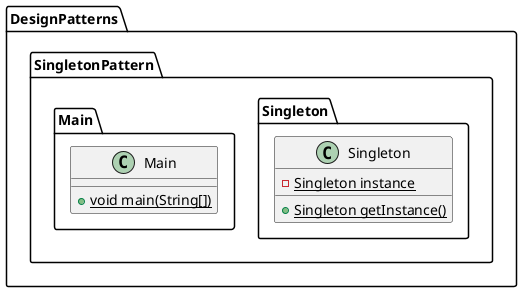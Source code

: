 @startuml
class DesignPatterns.SingletonPattern.Singleton.Singleton {
- {static} Singleton instance
+ {static} Singleton getInstance()
}
class DesignPatterns.SingletonPattern.Main.Main {
+ {static} void main(String[])
}
@enduml